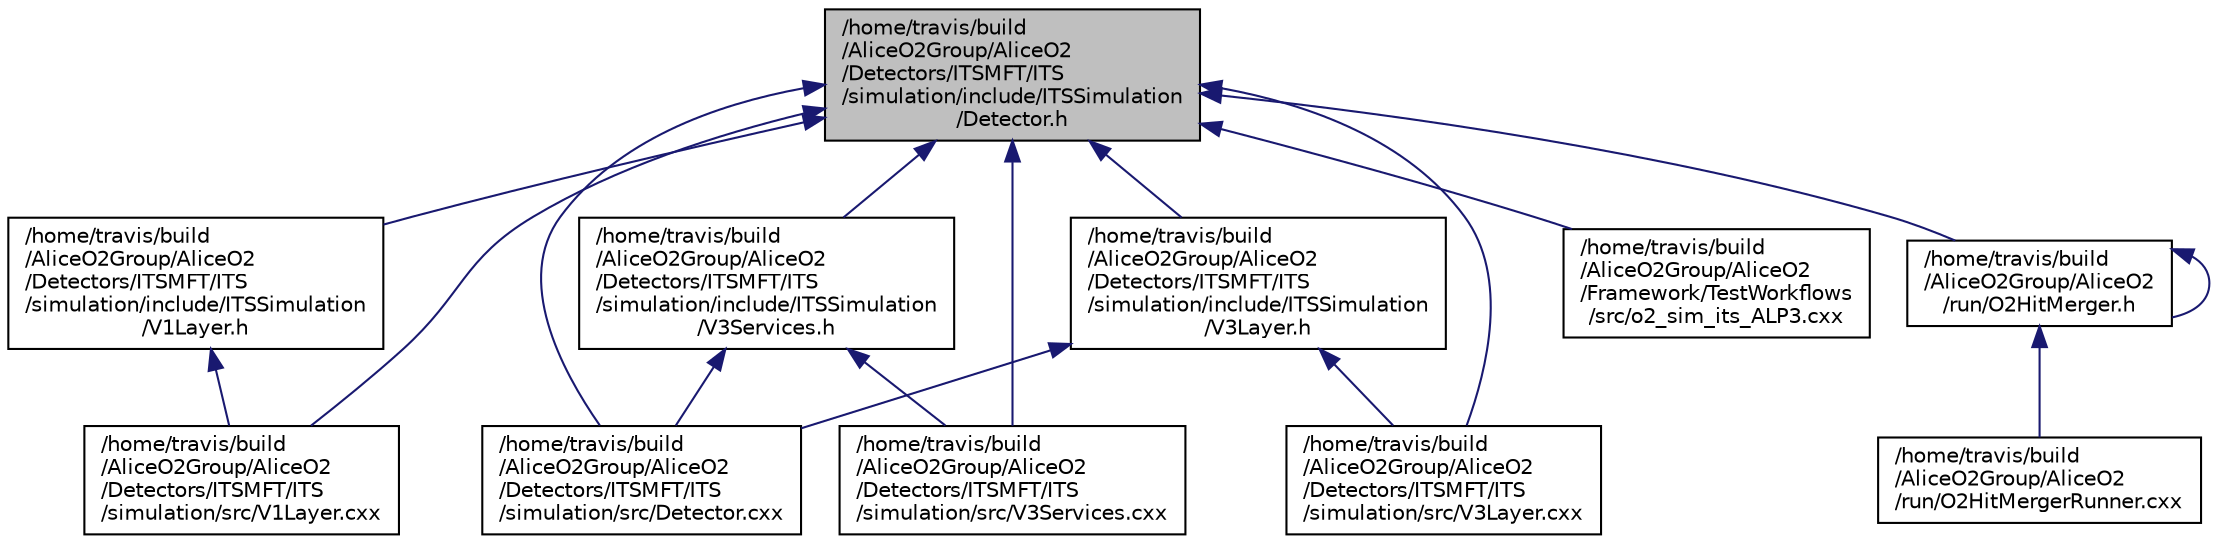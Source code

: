 digraph "/home/travis/build/AliceO2Group/AliceO2/Detectors/ITSMFT/ITS/simulation/include/ITSSimulation/Detector.h"
{
 // INTERACTIVE_SVG=YES
  bgcolor="transparent";
  edge [fontname="Helvetica",fontsize="10",labelfontname="Helvetica",labelfontsize="10"];
  node [fontname="Helvetica",fontsize="10",shape=record];
  Node70 [label="/home/travis/build\l/AliceO2Group/AliceO2\l/Detectors/ITSMFT/ITS\l/simulation/include/ITSSimulation\l/Detector.h",height=0.2,width=0.4,color="black", fillcolor="grey75", style="filled", fontcolor="black"];
  Node70 -> Node71 [dir="back",color="midnightblue",fontsize="10",style="solid",fontname="Helvetica"];
  Node71 [label="/home/travis/build\l/AliceO2Group/AliceO2\l/Detectors/ITSMFT/ITS\l/simulation/include/ITSSimulation\l/V1Layer.h",height=0.2,width=0.4,color="black",URL="$d5/db1/ITSMFT_2ITS_2simulation_2include_2ITSSimulation_2V1Layer_8h.html"];
  Node71 -> Node72 [dir="back",color="midnightblue",fontsize="10",style="solid",fontname="Helvetica"];
  Node72 [label="/home/travis/build\l/AliceO2Group/AliceO2\l/Detectors/ITSMFT/ITS\l/simulation/src/V1Layer.cxx",height=0.2,width=0.4,color="black",URL="$d8/d82/ITSMFT_2ITS_2simulation_2src_2V1Layer_8cxx.html"];
  Node70 -> Node73 [dir="back",color="midnightblue",fontsize="10",style="solid",fontname="Helvetica"];
  Node73 [label="/home/travis/build\l/AliceO2Group/AliceO2\l/Detectors/ITSMFT/ITS\l/simulation/include/ITSSimulation\l/V3Layer.h",height=0.2,width=0.4,color="black",URL="$d2/d3b/ITSMFT_2ITS_2simulation_2include_2ITSSimulation_2V3Layer_8h.html"];
  Node73 -> Node74 [dir="back",color="midnightblue",fontsize="10",style="solid",fontname="Helvetica"];
  Node74 [label="/home/travis/build\l/AliceO2Group/AliceO2\l/Detectors/ITSMFT/ITS\l/simulation/src/Detector.cxx",height=0.2,width=0.4,color="black",URL="$d9/d0d/ITSMFT_2ITS_2simulation_2src_2Detector_8cxx.html"];
  Node73 -> Node75 [dir="back",color="midnightblue",fontsize="10",style="solid",fontname="Helvetica"];
  Node75 [label="/home/travis/build\l/AliceO2Group/AliceO2\l/Detectors/ITSMFT/ITS\l/simulation/src/V3Layer.cxx",height=0.2,width=0.4,color="black",URL="$de/d82/ITSMFT_2ITS_2simulation_2src_2V3Layer_8cxx.html"];
  Node70 -> Node76 [dir="back",color="midnightblue",fontsize="10",style="solid",fontname="Helvetica"];
  Node76 [label="/home/travis/build\l/AliceO2Group/AliceO2\l/Detectors/ITSMFT/ITS\l/simulation/include/ITSSimulation\l/V3Services.h",height=0.2,width=0.4,color="black",URL="$d4/ddd/ITSMFT_2ITS_2simulation_2include_2ITSSimulation_2V3Services_8h.html"];
  Node76 -> Node74 [dir="back",color="midnightblue",fontsize="10",style="solid",fontname="Helvetica"];
  Node76 -> Node77 [dir="back",color="midnightblue",fontsize="10",style="solid",fontname="Helvetica"];
  Node77 [label="/home/travis/build\l/AliceO2Group/AliceO2\l/Detectors/ITSMFT/ITS\l/simulation/src/V3Services.cxx",height=0.2,width=0.4,color="black",URL="$d9/d6c/ITSMFT_2ITS_2simulation_2src_2V3Services_8cxx.html"];
  Node70 -> Node74 [dir="back",color="midnightblue",fontsize="10",style="solid",fontname="Helvetica"];
  Node70 -> Node72 [dir="back",color="midnightblue",fontsize="10",style="solid",fontname="Helvetica"];
  Node70 -> Node75 [dir="back",color="midnightblue",fontsize="10",style="solid",fontname="Helvetica"];
  Node70 -> Node77 [dir="back",color="midnightblue",fontsize="10",style="solid",fontname="Helvetica"];
  Node70 -> Node78 [dir="back",color="midnightblue",fontsize="10",style="solid",fontname="Helvetica"];
  Node78 [label="/home/travis/build\l/AliceO2Group/AliceO2\l/Framework/TestWorkflows\l/src/o2_sim_its_ALP3.cxx",height=0.2,width=0.4,color="black",URL="$dd/d2b/o2__sim__its__ALP3_8cxx.html"];
  Node70 -> Node79 [dir="back",color="midnightblue",fontsize="10",style="solid",fontname="Helvetica"];
  Node79 [label="/home/travis/build\l/AliceO2Group/AliceO2\l/run/O2HitMerger.h",height=0.2,width=0.4,color="black",URL="$db/d50/O2HitMerger_8h.html"];
  Node79 -> Node79 [dir="back",color="midnightblue",fontsize="10",style="solid",fontname="Helvetica"];
  Node79 -> Node80 [dir="back",color="midnightblue",fontsize="10",style="solid",fontname="Helvetica"];
  Node80 [label="/home/travis/build\l/AliceO2Group/AliceO2\l/run/O2HitMergerRunner.cxx",height=0.2,width=0.4,color="black",URL="$d9/d16/O2HitMergerRunner_8cxx.html"];
}
